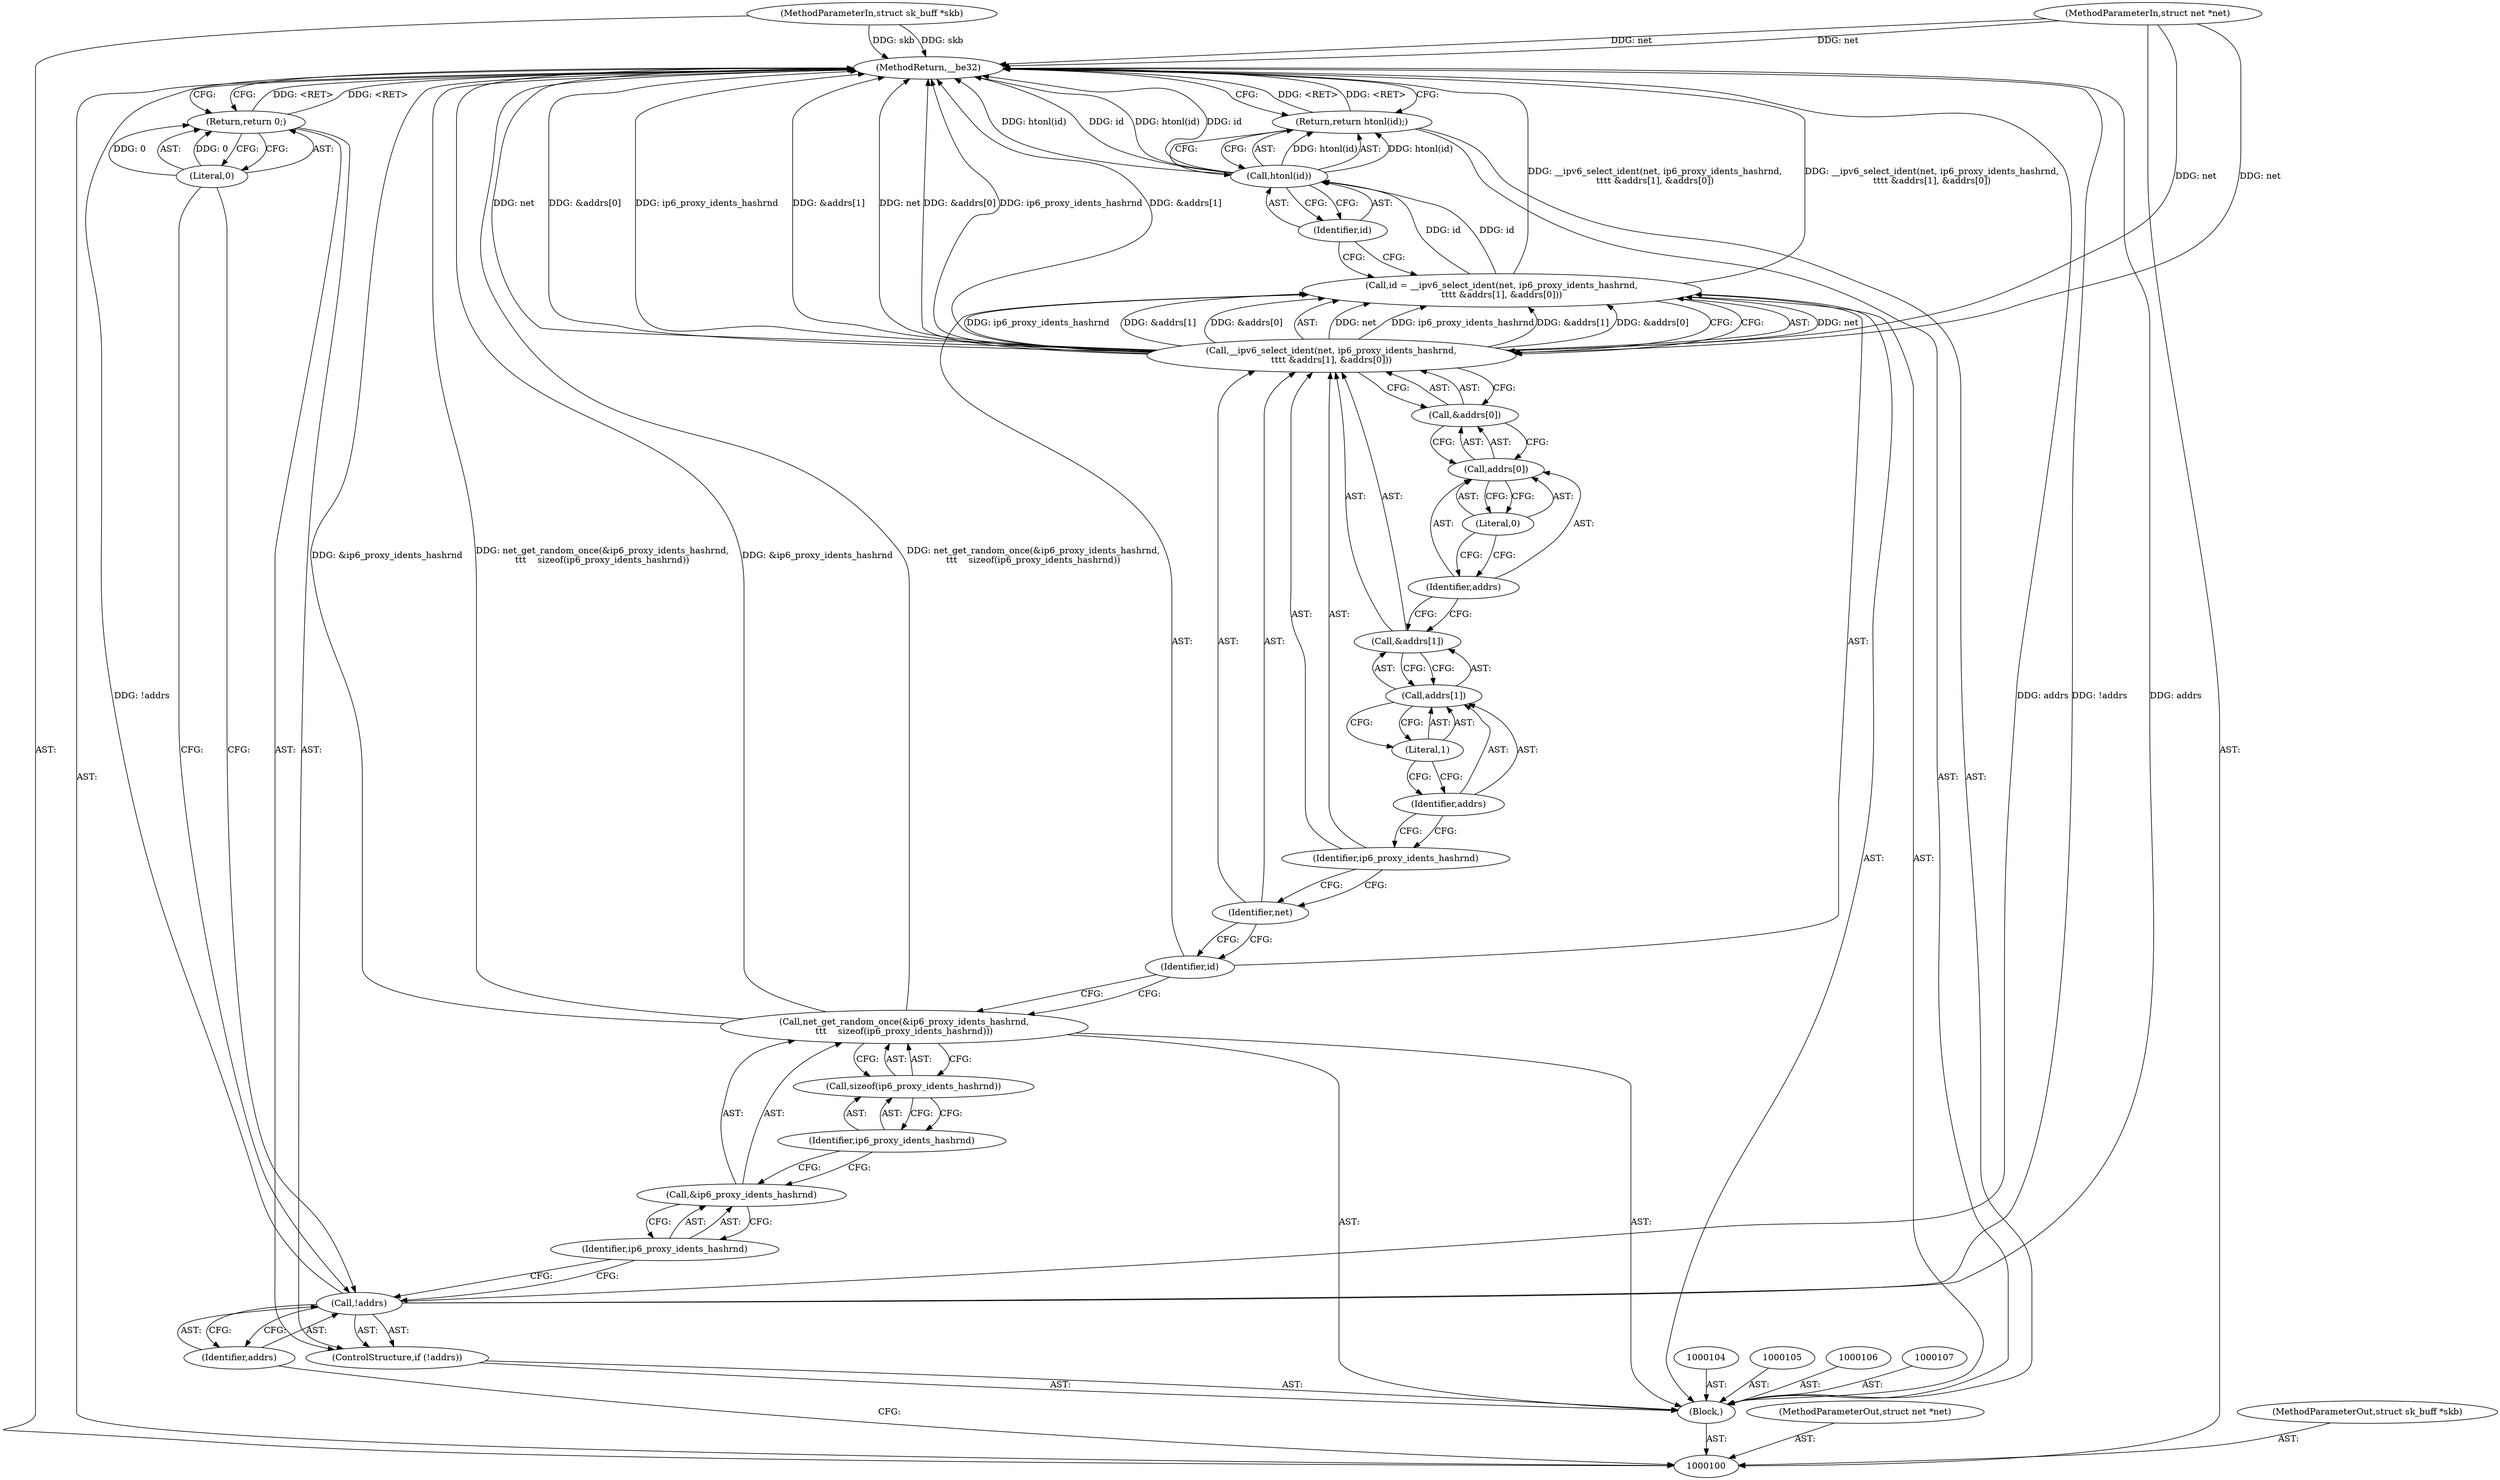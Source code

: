 digraph "1_linux_df453700e8d81b1bdafdf684365ee2b9431fb702_1" {
"1000134" [label="(MethodReturn,__be32)"];
"1000101" [label="(MethodParameterIn,struct net *net)"];
"1000184" [label="(MethodParameterOut,struct net *net)"];
"1000102" [label="(MethodParameterIn,struct sk_buff *skb)"];
"1000185" [label="(MethodParameterOut,struct sk_buff *skb)"];
"1000108" [label="(ControlStructure,if (!addrs))"];
"1000109" [label="(Call,!addrs)"];
"1000110" [label="(Identifier,addrs)"];
"1000112" [label="(Literal,0)"];
"1000111" [label="(Return,return 0;)"];
"1000113" [label="(Call,net_get_random_once(&ip6_proxy_idents_hashrnd,\n\t\t\t    sizeof(ip6_proxy_idents_hashrnd)))"];
"1000114" [label="(Call,&ip6_proxy_idents_hashrnd)"];
"1000115" [label="(Identifier,ip6_proxy_idents_hashrnd)"];
"1000117" [label="(Identifier,ip6_proxy_idents_hashrnd)"];
"1000116" [label="(Call,sizeof(ip6_proxy_idents_hashrnd))"];
"1000118" [label="(Call,id = __ipv6_select_ident(net, ip6_proxy_idents_hashrnd,\n\t\t\t\t &addrs[1], &addrs[0]))"];
"1000119" [label="(Identifier,id)"];
"1000121" [label="(Identifier,net)"];
"1000122" [label="(Identifier,ip6_proxy_idents_hashrnd)"];
"1000120" [label="(Call,__ipv6_select_ident(net, ip6_proxy_idents_hashrnd,\n\t\t\t\t &addrs[1], &addrs[0]))"];
"1000126" [label="(Literal,1)"];
"1000127" [label="(Call,&addrs[0])"];
"1000128" [label="(Call,addrs[0])"];
"1000129" [label="(Identifier,addrs)"];
"1000130" [label="(Literal,0)"];
"1000123" [label="(Call,&addrs[1])"];
"1000124" [label="(Call,addrs[1])"];
"1000125" [label="(Identifier,addrs)"];
"1000133" [label="(Identifier,id)"];
"1000131" [label="(Return,return htonl(id);)"];
"1000132" [label="(Call,htonl(id))"];
"1000103" [label="(Block,)"];
"1000134" -> "1000100"  [label="AST: "];
"1000134" -> "1000111"  [label="CFG: "];
"1000134" -> "1000131"  [label="CFG: "];
"1000111" -> "1000134"  [label="DDG: <RET>"];
"1000113" -> "1000134"  [label="DDG: &ip6_proxy_idents_hashrnd"];
"1000113" -> "1000134"  [label="DDG: net_get_random_once(&ip6_proxy_idents_hashrnd,\n\t\t\t    sizeof(ip6_proxy_idents_hashrnd))"];
"1000120" -> "1000134"  [label="DDG: net"];
"1000120" -> "1000134"  [label="DDG: &addrs[0]"];
"1000120" -> "1000134"  [label="DDG: ip6_proxy_idents_hashrnd"];
"1000120" -> "1000134"  [label="DDG: &addrs[1]"];
"1000109" -> "1000134"  [label="DDG: !addrs"];
"1000109" -> "1000134"  [label="DDG: addrs"];
"1000132" -> "1000134"  [label="DDG: htonl(id)"];
"1000132" -> "1000134"  [label="DDG: id"];
"1000102" -> "1000134"  [label="DDG: skb"];
"1000101" -> "1000134"  [label="DDG: net"];
"1000118" -> "1000134"  [label="DDG: __ipv6_select_ident(net, ip6_proxy_idents_hashrnd,\n\t\t\t\t &addrs[1], &addrs[0])"];
"1000131" -> "1000134"  [label="DDG: <RET>"];
"1000101" -> "1000100"  [label="AST: "];
"1000101" -> "1000134"  [label="DDG: net"];
"1000101" -> "1000120"  [label="DDG: net"];
"1000184" -> "1000100"  [label="AST: "];
"1000102" -> "1000100"  [label="AST: "];
"1000102" -> "1000134"  [label="DDG: skb"];
"1000185" -> "1000100"  [label="AST: "];
"1000108" -> "1000103"  [label="AST: "];
"1000109" -> "1000108"  [label="AST: "];
"1000111" -> "1000108"  [label="AST: "];
"1000109" -> "1000108"  [label="AST: "];
"1000109" -> "1000110"  [label="CFG: "];
"1000110" -> "1000109"  [label="AST: "];
"1000112" -> "1000109"  [label="CFG: "];
"1000115" -> "1000109"  [label="CFG: "];
"1000109" -> "1000134"  [label="DDG: !addrs"];
"1000109" -> "1000134"  [label="DDG: addrs"];
"1000110" -> "1000109"  [label="AST: "];
"1000110" -> "1000100"  [label="CFG: "];
"1000109" -> "1000110"  [label="CFG: "];
"1000112" -> "1000111"  [label="AST: "];
"1000112" -> "1000109"  [label="CFG: "];
"1000111" -> "1000112"  [label="CFG: "];
"1000112" -> "1000111"  [label="DDG: 0"];
"1000111" -> "1000108"  [label="AST: "];
"1000111" -> "1000112"  [label="CFG: "];
"1000112" -> "1000111"  [label="AST: "];
"1000134" -> "1000111"  [label="CFG: "];
"1000111" -> "1000134"  [label="DDG: <RET>"];
"1000112" -> "1000111"  [label="DDG: 0"];
"1000113" -> "1000103"  [label="AST: "];
"1000113" -> "1000116"  [label="CFG: "];
"1000114" -> "1000113"  [label="AST: "];
"1000116" -> "1000113"  [label="AST: "];
"1000119" -> "1000113"  [label="CFG: "];
"1000113" -> "1000134"  [label="DDG: &ip6_proxy_idents_hashrnd"];
"1000113" -> "1000134"  [label="DDG: net_get_random_once(&ip6_proxy_idents_hashrnd,\n\t\t\t    sizeof(ip6_proxy_idents_hashrnd))"];
"1000114" -> "1000113"  [label="AST: "];
"1000114" -> "1000115"  [label="CFG: "];
"1000115" -> "1000114"  [label="AST: "];
"1000117" -> "1000114"  [label="CFG: "];
"1000115" -> "1000114"  [label="AST: "];
"1000115" -> "1000109"  [label="CFG: "];
"1000114" -> "1000115"  [label="CFG: "];
"1000117" -> "1000116"  [label="AST: "];
"1000117" -> "1000114"  [label="CFG: "];
"1000116" -> "1000117"  [label="CFG: "];
"1000116" -> "1000113"  [label="AST: "];
"1000116" -> "1000117"  [label="CFG: "];
"1000117" -> "1000116"  [label="AST: "];
"1000113" -> "1000116"  [label="CFG: "];
"1000118" -> "1000103"  [label="AST: "];
"1000118" -> "1000120"  [label="CFG: "];
"1000119" -> "1000118"  [label="AST: "];
"1000120" -> "1000118"  [label="AST: "];
"1000133" -> "1000118"  [label="CFG: "];
"1000118" -> "1000134"  [label="DDG: __ipv6_select_ident(net, ip6_proxy_idents_hashrnd,\n\t\t\t\t &addrs[1], &addrs[0])"];
"1000120" -> "1000118"  [label="DDG: net"];
"1000120" -> "1000118"  [label="DDG: ip6_proxy_idents_hashrnd"];
"1000120" -> "1000118"  [label="DDG: &addrs[1]"];
"1000120" -> "1000118"  [label="DDG: &addrs[0]"];
"1000118" -> "1000132"  [label="DDG: id"];
"1000119" -> "1000118"  [label="AST: "];
"1000119" -> "1000113"  [label="CFG: "];
"1000121" -> "1000119"  [label="CFG: "];
"1000121" -> "1000120"  [label="AST: "];
"1000121" -> "1000119"  [label="CFG: "];
"1000122" -> "1000121"  [label="CFG: "];
"1000122" -> "1000120"  [label="AST: "];
"1000122" -> "1000121"  [label="CFG: "];
"1000125" -> "1000122"  [label="CFG: "];
"1000120" -> "1000118"  [label="AST: "];
"1000120" -> "1000127"  [label="CFG: "];
"1000121" -> "1000120"  [label="AST: "];
"1000122" -> "1000120"  [label="AST: "];
"1000123" -> "1000120"  [label="AST: "];
"1000127" -> "1000120"  [label="AST: "];
"1000118" -> "1000120"  [label="CFG: "];
"1000120" -> "1000134"  [label="DDG: net"];
"1000120" -> "1000134"  [label="DDG: &addrs[0]"];
"1000120" -> "1000134"  [label="DDG: ip6_proxy_idents_hashrnd"];
"1000120" -> "1000134"  [label="DDG: &addrs[1]"];
"1000120" -> "1000118"  [label="DDG: net"];
"1000120" -> "1000118"  [label="DDG: ip6_proxy_idents_hashrnd"];
"1000120" -> "1000118"  [label="DDG: &addrs[1]"];
"1000120" -> "1000118"  [label="DDG: &addrs[0]"];
"1000101" -> "1000120"  [label="DDG: net"];
"1000126" -> "1000124"  [label="AST: "];
"1000126" -> "1000125"  [label="CFG: "];
"1000124" -> "1000126"  [label="CFG: "];
"1000127" -> "1000120"  [label="AST: "];
"1000127" -> "1000128"  [label="CFG: "];
"1000128" -> "1000127"  [label="AST: "];
"1000120" -> "1000127"  [label="CFG: "];
"1000128" -> "1000127"  [label="AST: "];
"1000128" -> "1000130"  [label="CFG: "];
"1000129" -> "1000128"  [label="AST: "];
"1000130" -> "1000128"  [label="AST: "];
"1000127" -> "1000128"  [label="CFG: "];
"1000129" -> "1000128"  [label="AST: "];
"1000129" -> "1000123"  [label="CFG: "];
"1000130" -> "1000129"  [label="CFG: "];
"1000130" -> "1000128"  [label="AST: "];
"1000130" -> "1000129"  [label="CFG: "];
"1000128" -> "1000130"  [label="CFG: "];
"1000123" -> "1000120"  [label="AST: "];
"1000123" -> "1000124"  [label="CFG: "];
"1000124" -> "1000123"  [label="AST: "];
"1000129" -> "1000123"  [label="CFG: "];
"1000124" -> "1000123"  [label="AST: "];
"1000124" -> "1000126"  [label="CFG: "];
"1000125" -> "1000124"  [label="AST: "];
"1000126" -> "1000124"  [label="AST: "];
"1000123" -> "1000124"  [label="CFG: "];
"1000125" -> "1000124"  [label="AST: "];
"1000125" -> "1000122"  [label="CFG: "];
"1000126" -> "1000125"  [label="CFG: "];
"1000133" -> "1000132"  [label="AST: "];
"1000133" -> "1000118"  [label="CFG: "];
"1000132" -> "1000133"  [label="CFG: "];
"1000131" -> "1000103"  [label="AST: "];
"1000131" -> "1000132"  [label="CFG: "];
"1000132" -> "1000131"  [label="AST: "];
"1000134" -> "1000131"  [label="CFG: "];
"1000131" -> "1000134"  [label="DDG: <RET>"];
"1000132" -> "1000131"  [label="DDG: htonl(id)"];
"1000132" -> "1000131"  [label="AST: "];
"1000132" -> "1000133"  [label="CFG: "];
"1000133" -> "1000132"  [label="AST: "];
"1000131" -> "1000132"  [label="CFG: "];
"1000132" -> "1000134"  [label="DDG: htonl(id)"];
"1000132" -> "1000134"  [label="DDG: id"];
"1000132" -> "1000131"  [label="DDG: htonl(id)"];
"1000118" -> "1000132"  [label="DDG: id"];
"1000103" -> "1000100"  [label="AST: "];
"1000104" -> "1000103"  [label="AST: "];
"1000105" -> "1000103"  [label="AST: "];
"1000106" -> "1000103"  [label="AST: "];
"1000107" -> "1000103"  [label="AST: "];
"1000108" -> "1000103"  [label="AST: "];
"1000113" -> "1000103"  [label="AST: "];
"1000118" -> "1000103"  [label="AST: "];
"1000131" -> "1000103"  [label="AST: "];
}
